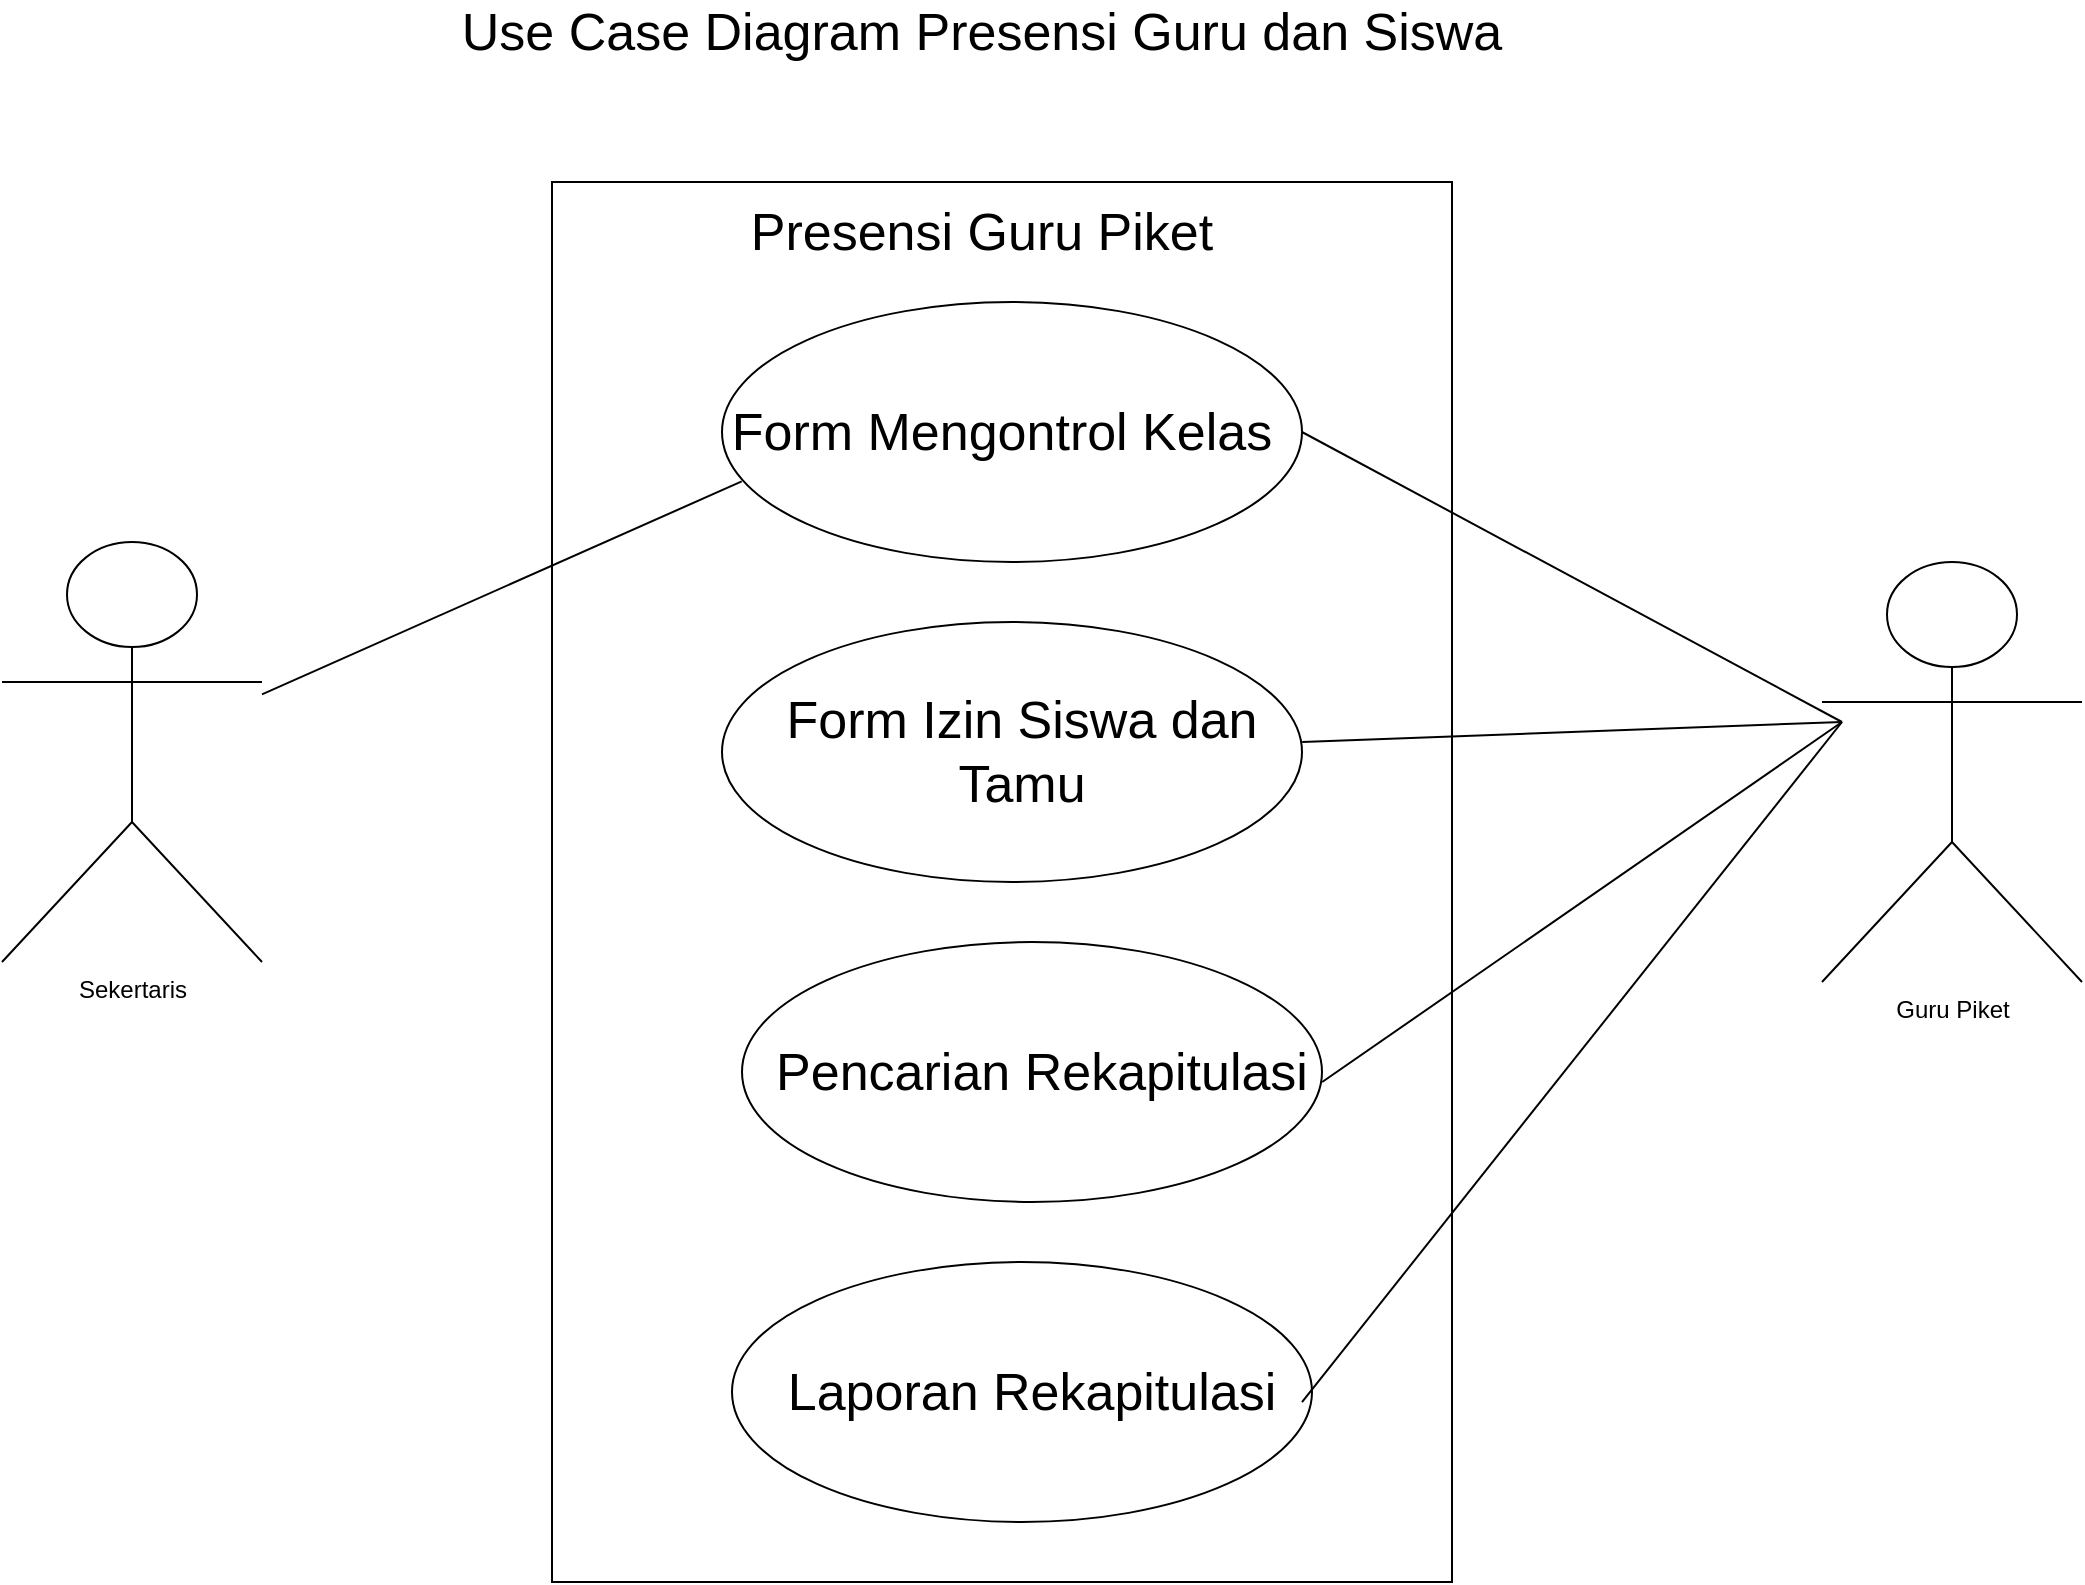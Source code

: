 <mxfile version="24.7.6" pages="2">
  <diagram name="Page-1" id="hqIrloKZYDBKBiJjjwyM">
    <mxGraphModel dx="1793" dy="965" grid="1" gridSize="10" guides="1" tooltips="1" connect="1" arrows="1" fold="1" page="1" pageScale="1" pageWidth="850" pageHeight="1100" math="0" shadow="0">
      <root>
        <mxCell id="0" />
        <mxCell id="1" parent="0" />
        <mxCell id="hDSugoQmHQuq1v9vFUxT-6" value="" style="rounded=0;whiteSpace=wrap;html=1;" vertex="1" parent="1">
          <mxGeometry x="625" y="320" width="450" height="700" as="geometry" />
        </mxCell>
        <mxCell id="hDSugoQmHQuq1v9vFUxT-1" value="Sekertaris" style="shape=umlActor;verticalLabelPosition=bottom;verticalAlign=top;html=1;outlineConnect=0;" vertex="1" parent="1">
          <mxGeometry x="350" y="500" width="130" height="210" as="geometry" />
        </mxCell>
        <mxCell id="hDSugoQmHQuq1v9vFUxT-3" value="&lt;font style=&quot;font-size: 26px;&quot;&gt;Use Case Diagram Presensi Guru dan Siswa&lt;/font&gt;" style="text;html=1;align=center;verticalAlign=middle;whiteSpace=wrap;rounded=0;" vertex="1" parent="1">
          <mxGeometry x="550" y="230" width="580" height="30" as="geometry" />
        </mxCell>
        <mxCell id="hDSugoQmHQuq1v9vFUxT-8" value="" style="ellipse;whiteSpace=wrap;html=1;" vertex="1" parent="1">
          <mxGeometry x="710" y="380" width="290" height="130" as="geometry" />
        </mxCell>
        <mxCell id="hDSugoQmHQuq1v9vFUxT-9" value="&lt;span style=&quot;font-size: 26px;&quot;&gt;Form Mengontrol Kelas&lt;/span&gt;" style="text;html=1;align=center;verticalAlign=middle;whiteSpace=wrap;rounded=0;" vertex="1" parent="1">
          <mxGeometry x="700" y="430" width="300" height="30" as="geometry" />
        </mxCell>
        <mxCell id="hDSugoQmHQuq1v9vFUxT-10" value="" style="ellipse;whiteSpace=wrap;html=1;" vertex="1" parent="1">
          <mxGeometry x="710" y="540" width="290" height="130" as="geometry" />
        </mxCell>
        <mxCell id="hDSugoQmHQuq1v9vFUxT-11" value="" style="ellipse;whiteSpace=wrap;html=1;" vertex="1" parent="1">
          <mxGeometry x="720" y="700" width="290" height="130" as="geometry" />
        </mxCell>
        <mxCell id="hDSugoQmHQuq1v9vFUxT-12" value="&lt;span style=&quot;font-size: 26px;&quot;&gt;Form Izin Siswa dan Tamu&lt;/span&gt;" style="text;html=1;align=center;verticalAlign=middle;whiteSpace=wrap;rounded=0;" vertex="1" parent="1">
          <mxGeometry x="710" y="590" width="300" height="30" as="geometry" />
        </mxCell>
        <mxCell id="hDSugoQmHQuq1v9vFUxT-13" value="&lt;span style=&quot;font-size: 26px;&quot;&gt;Pencarian Rekapitulasi&lt;/span&gt;" style="text;html=1;align=center;verticalAlign=middle;whiteSpace=wrap;rounded=0;" vertex="1" parent="1">
          <mxGeometry x="720" y="750" width="300" height="30" as="geometry" />
        </mxCell>
        <mxCell id="hDSugoQmHQuq1v9vFUxT-14" value="" style="ellipse;whiteSpace=wrap;html=1;" vertex="1" parent="1">
          <mxGeometry x="715" y="860" width="290" height="130" as="geometry" />
        </mxCell>
        <mxCell id="hDSugoQmHQuq1v9vFUxT-15" value="&lt;span style=&quot;font-size: 26px;&quot;&gt;Laporan Rekapitulasi&lt;/span&gt;" style="text;html=1;align=center;verticalAlign=middle;whiteSpace=wrap;rounded=0;" vertex="1" parent="1">
          <mxGeometry x="715" y="910" width="300" height="30" as="geometry" />
        </mxCell>
        <mxCell id="hDSugoQmHQuq1v9vFUxT-16" value="Guru Piket" style="shape=umlActor;verticalLabelPosition=bottom;verticalAlign=top;html=1;outlineConnect=0;" vertex="1" parent="1">
          <mxGeometry x="1260" y="510" width="130" height="210" as="geometry" />
        </mxCell>
        <mxCell id="hDSugoQmHQuq1v9vFUxT-17" value="&lt;span style=&quot;font-size: 26px;&quot;&gt;Presensi Guru Piket&lt;/span&gt;" style="text;html=1;align=center;verticalAlign=middle;whiteSpace=wrap;rounded=0;" vertex="1" parent="1">
          <mxGeometry x="690" y="330" width="300" height="30" as="geometry" />
        </mxCell>
        <mxCell id="hDSugoQmHQuq1v9vFUxT-22" value="" style="endArrow=none;html=1;rounded=0;entryX=0.034;entryY=0.69;entryDx=0;entryDy=0;entryPerimeter=0;" edge="1" parent="1" source="hDSugoQmHQuq1v9vFUxT-1" target="hDSugoQmHQuq1v9vFUxT-8">
          <mxGeometry width="50" height="50" relative="1" as="geometry">
            <mxPoint x="830" y="600" as="sourcePoint" />
            <mxPoint x="880" y="550" as="targetPoint" />
          </mxGeometry>
        </mxCell>
        <mxCell id="hDSugoQmHQuq1v9vFUxT-23" value="" style="endArrow=none;html=1;rounded=0;exitX=1;exitY=0.5;exitDx=0;exitDy=0;" edge="1" parent="1" source="hDSugoQmHQuq1v9vFUxT-9">
          <mxGeometry width="50" height="50" relative="1" as="geometry">
            <mxPoint x="1050" y="510" as="sourcePoint" />
            <mxPoint x="1270" y="590" as="targetPoint" />
          </mxGeometry>
        </mxCell>
        <mxCell id="hDSugoQmHQuq1v9vFUxT-26" value="" style="endArrow=none;html=1;rounded=0;entryX=0;entryY=0.333;entryDx=0;entryDy=0;entryPerimeter=0;exitX=0.967;exitY=0.333;exitDx=0;exitDy=0;exitPerimeter=0;" edge="1" parent="1" source="hDSugoQmHQuq1v9vFUxT-12">
          <mxGeometry width="50" height="50" relative="1" as="geometry">
            <mxPoint x="1010" y="455" as="sourcePoint" />
            <mxPoint x="1270" y="590" as="targetPoint" />
          </mxGeometry>
        </mxCell>
        <mxCell id="hDSugoQmHQuq1v9vFUxT-27" value="" style="endArrow=none;html=1;rounded=0;exitX=0.967;exitY=0.667;exitDx=0;exitDy=0;exitPerimeter=0;" edge="1" parent="1" source="hDSugoQmHQuq1v9vFUxT-13">
          <mxGeometry width="50" height="50" relative="1" as="geometry">
            <mxPoint x="1010" y="610" as="sourcePoint" />
            <mxPoint x="1270" y="590" as="targetPoint" />
          </mxGeometry>
        </mxCell>
        <mxCell id="hDSugoQmHQuq1v9vFUxT-28" value="" style="endArrow=none;html=1;rounded=0;exitX=0.95;exitY=0.667;exitDx=0;exitDy=0;exitPerimeter=0;" edge="1" parent="1" source="hDSugoQmHQuq1v9vFUxT-15">
          <mxGeometry width="50" height="50" relative="1" as="geometry">
            <mxPoint x="1020" y="780" as="sourcePoint" />
            <mxPoint x="1270" y="590" as="targetPoint" />
          </mxGeometry>
        </mxCell>
      </root>
    </mxGraphModel>
  </diagram>
  <diagram id="sJ_zb6SLy1MujL0VUmel" name="Page-2">
    <mxGraphModel dx="1434" dy="772" grid="1" gridSize="10" guides="1" tooltips="1" connect="1" arrows="1" fold="1" page="1" pageScale="1" pageWidth="850" pageHeight="1100" math="0" shadow="0">
      <root>
        <mxCell id="0" />
        <mxCell id="1" parent="0" />
      </root>
    </mxGraphModel>
  </diagram>
</mxfile>
